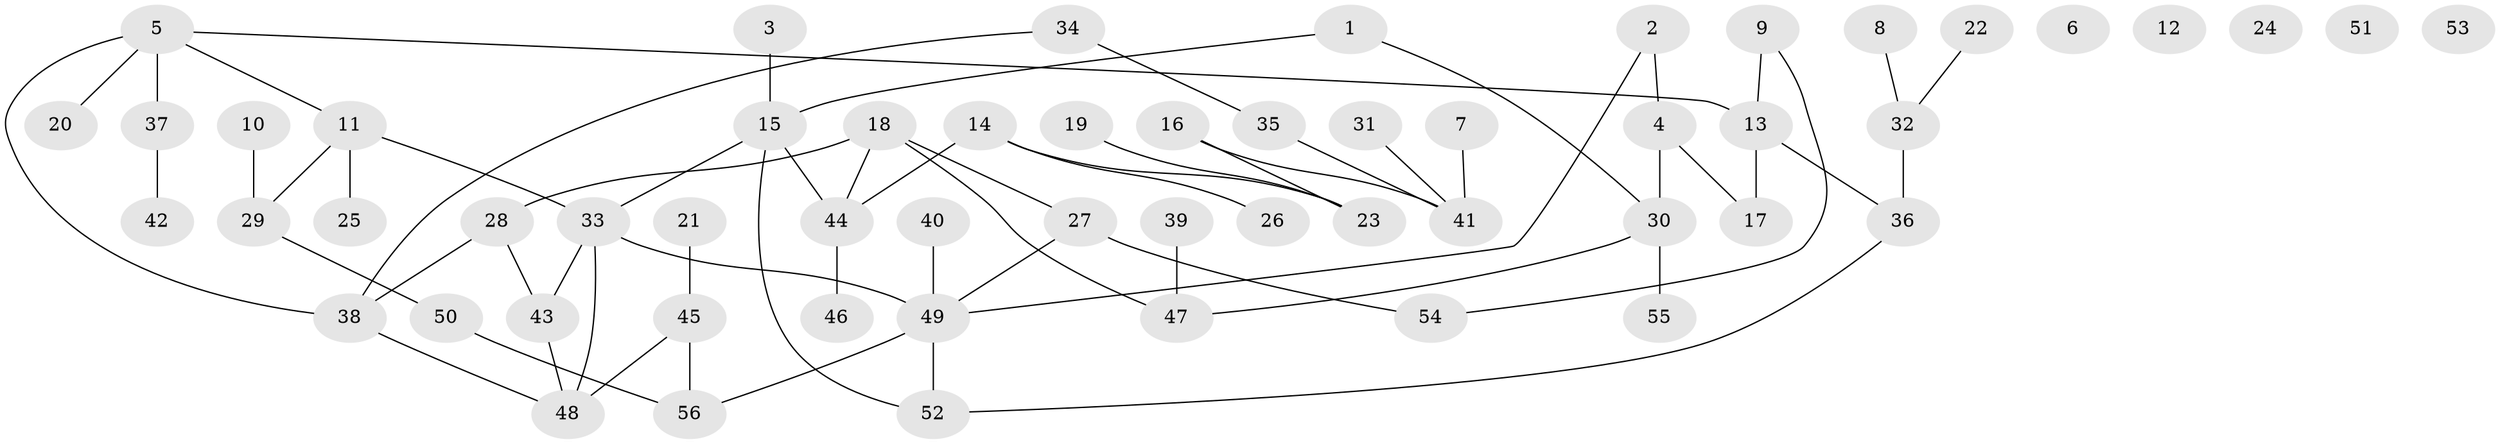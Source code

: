 // coarse degree distribution, {5: 0.05555555555555555, 8: 0.05555555555555555, 4: 0.1111111111111111, 3: 0.2222222222222222, 2: 0.2777777777777778, 6: 0.1111111111111111, 1: 0.16666666666666666}
// Generated by graph-tools (version 1.1) at 2025/48/03/04/25 22:48:06]
// undirected, 56 vertices, 64 edges
graph export_dot {
  node [color=gray90,style=filled];
  1;
  2;
  3;
  4;
  5;
  6;
  7;
  8;
  9;
  10;
  11;
  12;
  13;
  14;
  15;
  16;
  17;
  18;
  19;
  20;
  21;
  22;
  23;
  24;
  25;
  26;
  27;
  28;
  29;
  30;
  31;
  32;
  33;
  34;
  35;
  36;
  37;
  38;
  39;
  40;
  41;
  42;
  43;
  44;
  45;
  46;
  47;
  48;
  49;
  50;
  51;
  52;
  53;
  54;
  55;
  56;
  1 -- 15;
  1 -- 30;
  2 -- 4;
  2 -- 49;
  3 -- 15;
  4 -- 17;
  4 -- 30;
  5 -- 11;
  5 -- 13;
  5 -- 20;
  5 -- 37;
  5 -- 38;
  7 -- 41;
  8 -- 32;
  9 -- 13;
  9 -- 54;
  10 -- 29;
  11 -- 25;
  11 -- 29;
  11 -- 33;
  13 -- 17;
  13 -- 36;
  14 -- 23;
  14 -- 26;
  14 -- 44;
  15 -- 33;
  15 -- 44;
  15 -- 52;
  16 -- 23;
  16 -- 41;
  18 -- 27;
  18 -- 28;
  18 -- 44;
  18 -- 47;
  19 -- 23;
  21 -- 45;
  22 -- 32;
  27 -- 49;
  27 -- 54;
  28 -- 38;
  28 -- 43;
  29 -- 50;
  30 -- 47;
  30 -- 55;
  31 -- 41;
  32 -- 36;
  33 -- 43;
  33 -- 48;
  33 -- 49;
  34 -- 35;
  34 -- 38;
  35 -- 41;
  36 -- 52;
  37 -- 42;
  38 -- 48;
  39 -- 47;
  40 -- 49;
  43 -- 48;
  44 -- 46;
  45 -- 48;
  45 -- 56;
  49 -- 52;
  49 -- 56;
  50 -- 56;
}
